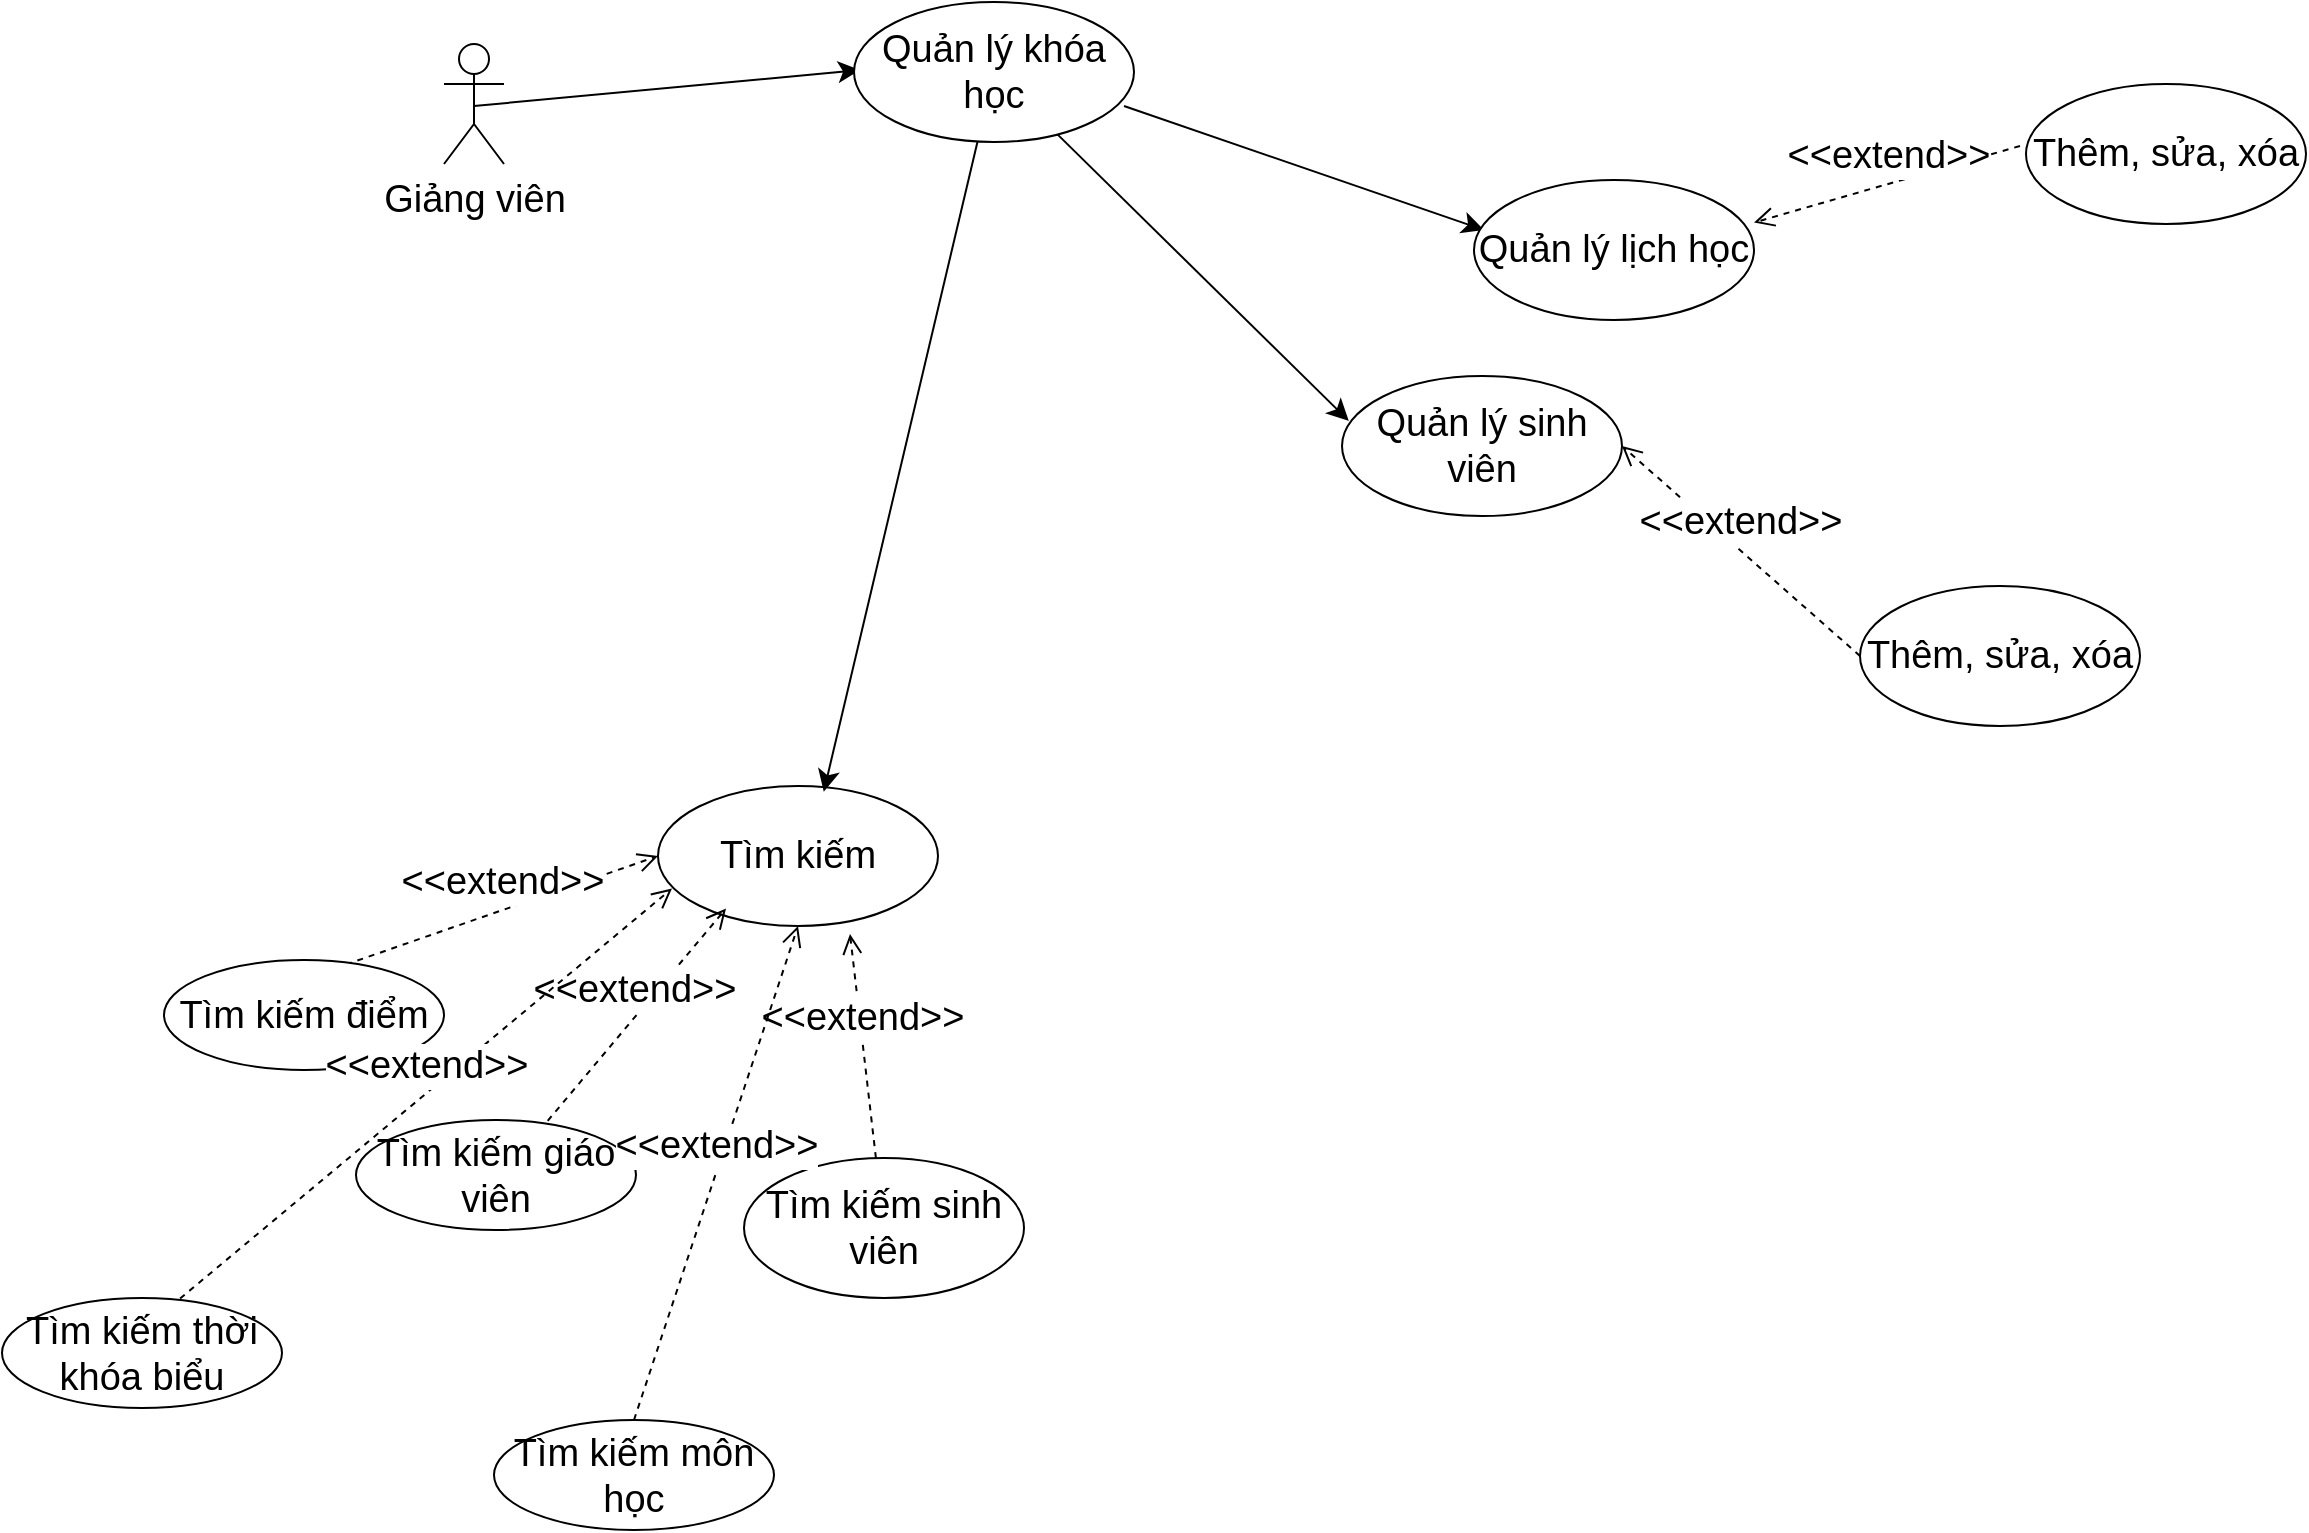 <mxfile version="24.8.4">
  <diagram name="Page-1" id="n08hylUFQbMWqEx-Y5PI">
    <mxGraphModel grid="0" page="0" gridSize="10" guides="1" tooltips="1" connect="1" arrows="1" fold="1" pageScale="1" pageWidth="827" pageHeight="1169" math="0" shadow="0">
      <root>
        <mxCell id="0" />
        <mxCell id="1" parent="0" />
        <mxCell id="gYFrw2nUzzoYrddTfurj-1" value="Giảng viên" style="shape=umlActor;verticalLabelPosition=bottom;verticalAlign=top;html=1;fontSize=19;" vertex="1" parent="1">
          <mxGeometry x="130" y="1766" width="30" height="60" as="geometry" />
        </mxCell>
        <mxCell id="gYFrw2nUzzoYrddTfurj-2" value="" style="endArrow=classic;html=1;rounded=0;fontSize=19;startSize=8;endSize=8;curved=1;" edge="1" parent="1">
          <mxGeometry width="50" height="50" relative="1" as="geometry">
            <mxPoint x="145" y="1797" as="sourcePoint" />
            <mxPoint x="338" y="1779" as="targetPoint" />
          </mxGeometry>
        </mxCell>
        <mxCell id="gYFrw2nUzzoYrddTfurj-3" style="edgeStyle=none;curved=1;rounded=0;orthogonalLoop=1;jettySize=auto;html=1;fontSize=19;startSize=8;endSize=8;" edge="1" parent="1" source="gYFrw2nUzzoYrddTfurj-4">
          <mxGeometry relative="1" as="geometry">
            <mxPoint x="582.412" y="1954.47" as="targetPoint" />
          </mxGeometry>
        </mxCell>
        <mxCell id="gYFrw2nUzzoYrddTfurj-4" value="Quản lý khóa học" style="ellipse;whiteSpace=wrap;html=1;fontSize=19;" vertex="1" parent="1">
          <mxGeometry x="335" y="1745" width="140" height="70" as="geometry" />
        </mxCell>
        <mxCell id="gYFrw2nUzzoYrddTfurj-5" value="" style="endArrow=classic;html=1;rounded=0;fontSize=19;startSize=8;endSize=8;curved=1;" edge="1" parent="1">
          <mxGeometry width="50" height="50" relative="1" as="geometry">
            <mxPoint x="470" y="1797" as="sourcePoint" />
            <mxPoint x="650" y="1859" as="targetPoint" />
          </mxGeometry>
        </mxCell>
        <mxCell id="gYFrw2nUzzoYrddTfurj-6" value="Quản lý lịch học" style="ellipse;whiteSpace=wrap;html=1;fontSize=19;" vertex="1" parent="1">
          <mxGeometry x="645" y="1834" width="140" height="70" as="geometry" />
        </mxCell>
        <mxCell id="gYFrw2nUzzoYrddTfurj-7" value="Quản lý sinh viên" style="ellipse;whiteSpace=wrap;html=1;fontSize=19;" vertex="1" parent="1">
          <mxGeometry x="579" y="1932" width="140" height="70" as="geometry" />
        </mxCell>
        <mxCell id="gYFrw2nUzzoYrddTfurj-8" value="Tìm kiếm" style="ellipse;whiteSpace=wrap;html=1;fontSize=19;" vertex="1" parent="1">
          <mxGeometry x="237" y="2137" width="140" height="70" as="geometry" />
        </mxCell>
        <mxCell id="gYFrw2nUzzoYrddTfurj-9" style="edgeStyle=none;curved=1;rounded=0;orthogonalLoop=1;jettySize=auto;html=1;entryX=0.592;entryY=0.041;entryDx=0;entryDy=0;entryPerimeter=0;fontSize=19;startSize=8;endSize=8;" edge="1" parent="1" source="gYFrw2nUzzoYrddTfurj-4" target="gYFrw2nUzzoYrddTfurj-8">
          <mxGeometry relative="1" as="geometry" />
        </mxCell>
        <mxCell id="gYFrw2nUzzoYrddTfurj-10" value="&amp;lt;&amp;lt;extend&amp;gt;&amp;gt;" style="html=1;verticalAlign=bottom;endArrow=open;dashed=1;endSize=8;curved=0;rounded=0;fontSize=19;entryX=1;entryY=0.304;entryDx=0;entryDy=0;entryPerimeter=0;" edge="1" parent="1" target="gYFrw2nUzzoYrddTfurj-6">
          <mxGeometry relative="1" as="geometry">
            <mxPoint x="918" y="1817" as="sourcePoint" />
            <mxPoint x="772" y="1775" as="targetPoint" />
          </mxGeometry>
        </mxCell>
        <mxCell id="gYFrw2nUzzoYrddTfurj-11" value="Thêm, sửa, xóa" style="ellipse;whiteSpace=wrap;html=1;fontSize=19;" vertex="1" parent="1">
          <mxGeometry x="921" y="1786" width="140" height="70" as="geometry" />
        </mxCell>
        <mxCell id="gYFrw2nUzzoYrddTfurj-12" value="&amp;lt;&amp;lt;extend&amp;gt;&amp;gt;" style="html=1;verticalAlign=bottom;endArrow=open;dashed=1;endSize=8;curved=0;rounded=0;fontSize=19;exitX=0;exitY=0.5;exitDx=0;exitDy=0;entryX=1;entryY=0.5;entryDx=0;entryDy=0;" edge="1" parent="1" source="gYFrw2nUzzoYrddTfurj-13" target="gYFrw2nUzzoYrddTfurj-7">
          <mxGeometry relative="1" as="geometry">
            <mxPoint x="719" y="1966" as="sourcePoint" />
            <mxPoint x="864" y="1929" as="targetPoint" />
          </mxGeometry>
        </mxCell>
        <mxCell id="gYFrw2nUzzoYrddTfurj-13" value="Thêm, sửa, xóa" style="ellipse;whiteSpace=wrap;html=1;fontSize=19;" vertex="1" parent="1">
          <mxGeometry x="838" y="2037" width="140" height="70" as="geometry" />
        </mxCell>
        <mxCell id="gYFrw2nUzzoYrddTfurj-14" value="&amp;lt;&amp;lt;extend&amp;gt;&amp;gt;" style="html=1;verticalAlign=bottom;endArrow=open;dashed=1;endSize=8;curved=0;rounded=0;fontSize=19;" edge="1" parent="1" source="gYFrw2nUzzoYrddTfurj-15">
          <mxGeometry relative="1" as="geometry">
            <mxPoint x="316" y="2207" as="sourcePoint" />
            <mxPoint x="333" y="2211" as="targetPoint" />
          </mxGeometry>
        </mxCell>
        <mxCell id="gYFrw2nUzzoYrddTfurj-15" value="Tìm kiếm sinh viên" style="ellipse;whiteSpace=wrap;html=1;fontSize=19;" vertex="1" parent="1">
          <mxGeometry x="280" y="2323" width="140" height="70" as="geometry" />
        </mxCell>
        <mxCell id="gYFrw2nUzzoYrddTfurj-16" value="&amp;lt;&amp;lt;extend&amp;gt;&amp;gt;" style="html=1;verticalAlign=bottom;endArrow=open;dashed=1;endSize=8;curved=0;rounded=0;fontSize=19;entryX=0.243;entryY=0.875;entryDx=0;entryDy=0;entryPerimeter=0;" edge="1" parent="1" target="gYFrw2nUzzoYrddTfurj-8">
          <mxGeometry relative="1" as="geometry">
            <mxPoint x="178" y="2309" as="sourcePoint" />
            <mxPoint x="251" y="2157" as="targetPoint" />
          </mxGeometry>
        </mxCell>
        <mxCell id="gYFrw2nUzzoYrddTfurj-17" value="Tìm kiếm giáo viên" style="ellipse;whiteSpace=wrap;html=1;fontSize=19;" vertex="1" parent="1">
          <mxGeometry x="86" y="2304" width="140" height="55" as="geometry" />
        </mxCell>
        <mxCell id="gYFrw2nUzzoYrddTfurj-18" value="&amp;lt;&amp;lt;extend&amp;gt;&amp;gt;" style="html=1;verticalAlign=bottom;endArrow=open;dashed=1;endSize=8;curved=0;rounded=0;fontSize=19;exitX=0.65;exitY=0.041;exitDx=0;exitDy=0;exitPerimeter=0;entryX=0;entryY=0.5;entryDx=0;entryDy=0;" edge="1" parent="1" source="gYFrw2nUzzoYrddTfurj-19" target="gYFrw2nUzzoYrddTfurj-8">
          <mxGeometry relative="1" as="geometry">
            <mxPoint x="169" y="2121.5" as="sourcePoint" />
            <mxPoint x="31" y="2087" as="targetPoint" />
          </mxGeometry>
        </mxCell>
        <mxCell id="gYFrw2nUzzoYrddTfurj-19" value="Tìm kiếm điểm" style="ellipse;whiteSpace=wrap;html=1;fontSize=19;" vertex="1" parent="1">
          <mxGeometry x="-10" y="2224" width="140" height="55" as="geometry" />
        </mxCell>
        <mxCell id="gYFrw2nUzzoYrddTfurj-20" value="&amp;lt;&amp;lt;extend&amp;gt;&amp;gt;" style="html=1;verticalAlign=bottom;endArrow=open;dashed=1;endSize=8;curved=0;rounded=0;fontSize=19;exitX=0.636;exitY=0.005;exitDx=0;exitDy=0;exitPerimeter=0;entryX=0.05;entryY=0.732;entryDx=0;entryDy=0;entryPerimeter=0;" edge="1" parent="1" source="gYFrw2nUzzoYrddTfurj-21" target="gYFrw2nUzzoYrddTfurj-8">
          <mxGeometry relative="1" as="geometry">
            <mxPoint x="247" y="2182" as="sourcePoint" />
            <mxPoint x="-101" y="2348" as="targetPoint" />
          </mxGeometry>
        </mxCell>
        <mxCell id="gYFrw2nUzzoYrddTfurj-21" value="Tìm kiếm thời khóa biểu" style="ellipse;whiteSpace=wrap;html=1;fontSize=19;" vertex="1" parent="1">
          <mxGeometry x="-91" y="2393" width="140" height="55" as="geometry" />
        </mxCell>
        <mxCell id="gYFrw2nUzzoYrddTfurj-22" value="&amp;lt;&amp;lt;extend&amp;gt;&amp;gt;" style="html=1;verticalAlign=bottom;endArrow=open;dashed=1;endSize=8;curved=0;rounded=0;fontSize=19;entryX=0.5;entryY=1;entryDx=0;entryDy=0;exitX=0.5;exitY=0;exitDx=0;exitDy=0;" edge="1" parent="1" source="gYFrw2nUzzoYrddTfurj-23" target="gYFrw2nUzzoYrddTfurj-8">
          <mxGeometry relative="1" as="geometry">
            <mxPoint x="78" y="2463" as="sourcePoint" />
            <mxPoint x="222" y="2453" as="targetPoint" />
          </mxGeometry>
        </mxCell>
        <mxCell id="gYFrw2nUzzoYrddTfurj-23" value="Tìm kiếm môn học" style="ellipse;whiteSpace=wrap;html=1;fontSize=19;" vertex="1" parent="1">
          <mxGeometry x="155" y="2454" width="140" height="55" as="geometry" />
        </mxCell>
      </root>
    </mxGraphModel>
  </diagram>
</mxfile>
